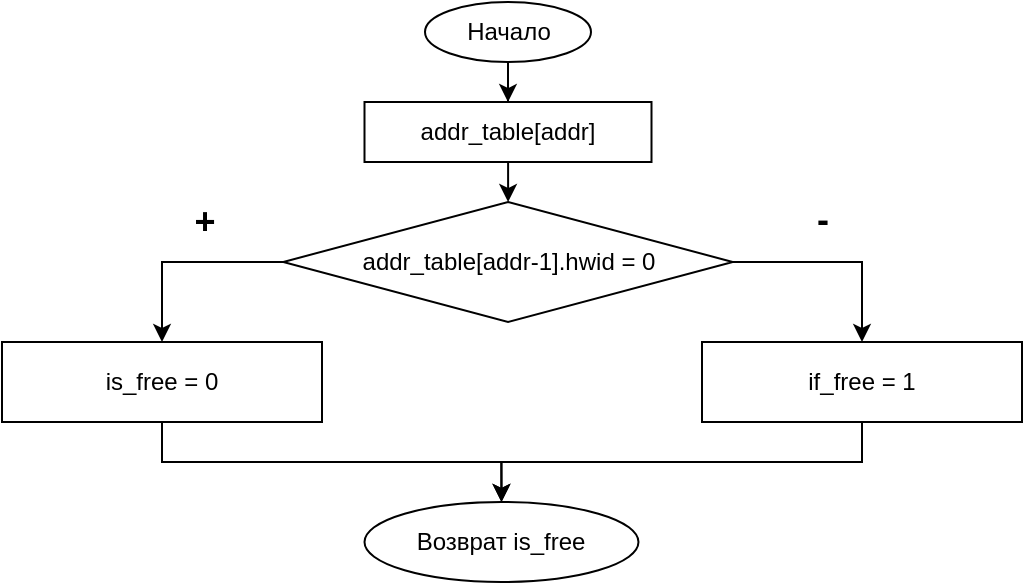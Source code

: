 <mxfile version="12.9.3" type="device" pages="6"><diagram id="I0Zs92jjgwodgcBn2Qhw" name="is_addr_free"><mxGraphModel dx="942" dy="642" grid="1" gridSize="10" guides="1" tooltips="1" connect="1" arrows="1" fold="1" page="1" pageScale="1" pageWidth="827" pageHeight="1169" math="0" shadow="0"><root><mxCell id="qi1s1kCx6a4yj6hLJswW-0"/><mxCell id="qi1s1kCx6a4yj6hLJswW-1" parent="qi1s1kCx6a4yj6hLJswW-0"/><mxCell id="n1TAJwH6c9UurlxxRJ5g-3" style="edgeStyle=orthogonalEdgeStyle;rounded=0;orthogonalLoop=1;jettySize=auto;html=1;entryX=0.5;entryY=0;entryDx=0;entryDy=0;" parent="qi1s1kCx6a4yj6hLJswW-1" source="n1TAJwH6c9UurlxxRJ5g-1" target="n1TAJwH6c9UurlxxRJ5g-2" edge="1"><mxGeometry relative="1" as="geometry"/></mxCell><mxCell id="n1TAJwH6c9UurlxxRJ5g-1" value="Начало" style="ellipse;whiteSpace=wrap;html=1;" parent="qi1s1kCx6a4yj6hLJswW-1" vertex="1"><mxGeometry x="341.5" y="70" width="83" height="30" as="geometry"/></mxCell><mxCell id="n1TAJwH6c9UurlxxRJ5g-6" style="edgeStyle=orthogonalEdgeStyle;rounded=0;orthogonalLoop=1;jettySize=auto;html=1;entryX=0.5;entryY=0;entryDx=0;entryDy=0;" parent="qi1s1kCx6a4yj6hLJswW-1" source="n1TAJwH6c9UurlxxRJ5g-2" target="n1TAJwH6c9UurlxxRJ5g-5" edge="1"><mxGeometry relative="1" as="geometry"/></mxCell><mxCell id="n1TAJwH6c9UurlxxRJ5g-2" value="addr_table[addr]" style="rounded=0;whiteSpace=wrap;html=1;" parent="qi1s1kCx6a4yj6hLJswW-1" vertex="1"><mxGeometry x="311.25" y="120" width="143.5" height="30" as="geometry"/></mxCell><mxCell id="n1TAJwH6c9UurlxxRJ5g-14" style="edgeStyle=orthogonalEdgeStyle;rounded=0;orthogonalLoop=1;jettySize=auto;html=1;" parent="qi1s1kCx6a4yj6hLJswW-1" source="n1TAJwH6c9UurlxxRJ5g-5" target="n1TAJwH6c9UurlxxRJ5g-10" edge="1"><mxGeometry relative="1" as="geometry"><Array as="points"><mxPoint x="210" y="200"/></Array></mxGeometry></mxCell><mxCell id="n1TAJwH6c9UurlxxRJ5g-19" value="+" style="text;html=1;align=center;verticalAlign=middle;resizable=0;points=[];labelBackgroundColor=#ffffff;fontStyle=1;fontSize=18;" parent="n1TAJwH6c9UurlxxRJ5g-14" vertex="1" connectable="0"><mxGeometry x="-0.093" y="-3" relative="1" as="geometry"><mxPoint x="5.2" y="-17" as="offset"/></mxGeometry></mxCell><mxCell id="n1TAJwH6c9UurlxxRJ5g-15" style="edgeStyle=orthogonalEdgeStyle;rounded=0;orthogonalLoop=1;jettySize=auto;html=1;entryX=0.5;entryY=0;entryDx=0;entryDy=0;" parent="qi1s1kCx6a4yj6hLJswW-1" source="n1TAJwH6c9UurlxxRJ5g-5" target="n1TAJwH6c9UurlxxRJ5g-13" edge="1"><mxGeometry relative="1" as="geometry"><Array as="points"><mxPoint x="560" y="200"/></Array></mxGeometry></mxCell><mxCell id="n1TAJwH6c9UurlxxRJ5g-5" value="addr_table[addr-1].hwid = 0" style="rhombus;whiteSpace=wrap;html=1;" parent="qi1s1kCx6a4yj6hLJswW-1" vertex="1"><mxGeometry x="270.63" y="170" width="224.75" height="60" as="geometry"/></mxCell><mxCell id="n1TAJwH6c9UurlxxRJ5g-17" style="edgeStyle=orthogonalEdgeStyle;rounded=0;orthogonalLoop=1;jettySize=auto;html=1;entryX=0.5;entryY=0;entryDx=0;entryDy=0;" parent="qi1s1kCx6a4yj6hLJswW-1" source="n1TAJwH6c9UurlxxRJ5g-10" target="n1TAJwH6c9UurlxxRJ5g-16" edge="1"><mxGeometry relative="1" as="geometry"><Array as="points"><mxPoint x="210" y="300"/><mxPoint x="380" y="300"/></Array></mxGeometry></mxCell><mxCell id="n1TAJwH6c9UurlxxRJ5g-10" value="is_free = 0" style="rounded=0;whiteSpace=wrap;html=1;" parent="qi1s1kCx6a4yj6hLJswW-1" vertex="1"><mxGeometry x="130" y="240" width="160" height="40" as="geometry"/></mxCell><mxCell id="n1TAJwH6c9UurlxxRJ5g-18" style="edgeStyle=orthogonalEdgeStyle;rounded=0;orthogonalLoop=1;jettySize=auto;html=1;entryX=0.5;entryY=0;entryDx=0;entryDy=0;" parent="qi1s1kCx6a4yj6hLJswW-1" source="n1TAJwH6c9UurlxxRJ5g-13" target="n1TAJwH6c9UurlxxRJ5g-16" edge="1"><mxGeometry relative="1" as="geometry"><Array as="points"><mxPoint x="560" y="300"/><mxPoint x="380" y="300"/></Array></mxGeometry></mxCell><mxCell id="n1TAJwH6c9UurlxxRJ5g-13" value="if_free = 1" style="rounded=0;whiteSpace=wrap;html=1;" parent="qi1s1kCx6a4yj6hLJswW-1" vertex="1"><mxGeometry x="480" y="240" width="160" height="40" as="geometry"/></mxCell><mxCell id="n1TAJwH6c9UurlxxRJ5g-16" value="Возврат is_free" style="ellipse;whiteSpace=wrap;html=1;" parent="qi1s1kCx6a4yj6hLJswW-1" vertex="1"><mxGeometry x="311.25" y="320" width="136.99" height="40" as="geometry"/></mxCell><mxCell id="n1TAJwH6c9UurlxxRJ5g-20" value="-" style="text;html=1;align=center;verticalAlign=middle;resizable=0;points=[];labelBackgroundColor=#ffffff;fontStyle=1;fontSize=18;" parent="qi1s1kCx6a4yj6hLJswW-1" vertex="1" connectable="0"><mxGeometry x="259.997" y="190.0" as="geometry"><mxPoint x="280.2" y="-11" as="offset"/></mxGeometry></mxCell></root></mxGraphModel></diagram><diagram id="HoTNohurk1bG-La5NRu8" name="find_free_addr"><mxGraphModel dx="1086" dy="1975" grid="1" gridSize="10" guides="1" tooltips="1" connect="1" arrows="1" fold="1" page="1" pageScale="1" pageWidth="827" pageHeight="1169" math="0" shadow="0"><root><mxCell id="7FkZAd7x0Jy0aqfrTUGb-0"/><mxCell id="7FkZAd7x0Jy0aqfrTUGb-1" parent="7FkZAd7x0Jy0aqfrTUGb-0"/><mxCell id="I7vnNEWJ-EDwGKwCtTuo-12" style="edgeStyle=orthogonalEdgeStyle;rounded=0;orthogonalLoop=1;jettySize=auto;html=1;entryX=0.5;entryY=0;entryDx=0;entryDy=0;startArrow=none;startFill=0;endArrow=classic;endFill=1;fontSize=18;" edge="1" parent="7FkZAd7x0Jy0aqfrTUGb-1" source="1SiW2csvoITBD8ijYyhE-1" target="I7vnNEWJ-EDwGKwCtTuo-11"><mxGeometry relative="1" as="geometry"/></mxCell><mxCell id="1SiW2csvoITBD8ijYyhE-1" value="Начало" style="ellipse;whiteSpace=wrap;html=1;" vertex="1" parent="7FkZAd7x0Jy0aqfrTUGb-1"><mxGeometry x="323" y="-100" width="120" height="40" as="geometry"/></mxCell><mxCell id="1SiW2csvoITBD8ijYyhE-4" style="edgeStyle=orthogonalEdgeStyle;rounded=0;orthogonalLoop=1;jettySize=auto;html=1;" edge="1" parent="7FkZAd7x0Jy0aqfrTUGb-1" source="1SiW2csvoITBD8ijYyhE-7" target="1SiW2csvoITBD8ijYyhE-9"><mxGeometry relative="1" as="geometry"><Array as="points"><mxPoint x="210" y="140"/></Array></mxGeometry></mxCell><mxCell id="1SiW2csvoITBD8ijYyhE-5" value="+" style="text;html=1;align=center;verticalAlign=middle;resizable=0;points=[];labelBackgroundColor=#ffffff;fontStyle=1;fontSize=18;" vertex="1" connectable="0" parent="1SiW2csvoITBD8ijYyhE-4"><mxGeometry x="-0.093" y="-3" relative="1" as="geometry"><mxPoint x="5.2" y="-17" as="offset"/></mxGeometry></mxCell><mxCell id="I7vnNEWJ-EDwGKwCtTuo-8" style="edgeStyle=orthogonalEdgeStyle;rounded=0;orthogonalLoop=1;jettySize=auto;html=1;endArrow=none;endFill=0;fontSize=18;" edge="1" parent="7FkZAd7x0Jy0aqfrTUGb-1" source="1SiW2csvoITBD8ijYyhE-7"><mxGeometry relative="1" as="geometry"><mxPoint x="370" y="260" as="targetPoint"/><Array as="points"><mxPoint x="550" y="140"/><mxPoint x="550" y="260"/></Array></mxGeometry></mxCell><mxCell id="1SiW2csvoITBD8ijYyhE-7" value="is_addr_free(i)" style="rhombus;whiteSpace=wrap;html=1;" vertex="1" parent="7FkZAd7x0Jy0aqfrTUGb-1"><mxGeometry x="270.63" y="110" width="224.75" height="60" as="geometry"/></mxCell><mxCell id="I7vnNEWJ-EDwGKwCtTuo-7" style="edgeStyle=orthogonalEdgeStyle;rounded=0;orthogonalLoop=1;jettySize=auto;html=1;exitX=0.5;exitY=1;exitDx=0;exitDy=0;fontSize=18;endArrow=none;endFill=0;" edge="1" parent="7FkZAd7x0Jy0aqfrTUGb-1" source="1SiW2csvoITBD8ijYyhE-9"><mxGeometry relative="1" as="geometry"><mxPoint x="380" y="260" as="targetPoint"/><Array as="points"><mxPoint x="211" y="260"/></Array></mxGeometry></mxCell><mxCell id="1SiW2csvoITBD8ijYyhE-9" value="free_addr = i" style="rounded=0;whiteSpace=wrap;html=1;" vertex="1" parent="7FkZAd7x0Jy0aqfrTUGb-1"><mxGeometry x="150.63" y="170" width="120" height="30" as="geometry"/></mxCell><mxCell id="1SiW2csvoITBD8ijYyhE-12" value="Возврат free_addr" style="ellipse;whiteSpace=wrap;html=1;" vertex="1" parent="7FkZAd7x0Jy0aqfrTUGb-1"><mxGeometry x="314.5" y="540" width="136.99" height="40" as="geometry"/></mxCell><mxCell id="1SiW2csvoITBD8ijYyhE-13" value="-" style="text;html=1;align=center;verticalAlign=middle;resizable=0;points=[];labelBackgroundColor=#ffffff;fontStyle=1;fontSize=18;" vertex="1" connectable="0" parent="7FkZAd7x0Jy0aqfrTUGb-1"><mxGeometry x="259.997" y="130.0" as="geometry"><mxPoint x="280.2" y="-11" as="offset"/></mxGeometry></mxCell><mxCell id="5cau7d1gYPrPGNG0qjW4-3" style="edgeStyle=orthogonalEdgeStyle;rounded=0;orthogonalLoop=1;jettySize=auto;html=1;exitX=0.5;exitY=1;exitDx=0;exitDy=0;entryX=0.5;entryY=0;entryDx=0;entryDy=0;fontSize=18;" edge="1" parent="7FkZAd7x0Jy0aqfrTUGb-1" source="1SiW2csvoITBD8ijYyhE-14" target="1SiW2csvoITBD8ijYyhE-7"><mxGeometry relative="1" as="geometry"/></mxCell><mxCell id="I7vnNEWJ-EDwGKwCtTuo-9" style="edgeStyle=orthogonalEdgeStyle;rounded=0;orthogonalLoop=1;jettySize=auto;html=1;exitX=0;exitY=0.5;exitDx=0;exitDy=0;endArrow=none;endFill=0;fontSize=18;startArrow=classicThin;startFill=1;" edge="1" parent="7FkZAd7x0Jy0aqfrTUGb-1" source="1SiW2csvoITBD8ijYyhE-14"><mxGeometry relative="1" as="geometry"><mxPoint x="380" y="260" as="targetPoint"/><Array as="points"><mxPoint x="120" y="50"/><mxPoint x="120" y="310"/><mxPoint x="380" y="310"/></Array></mxGeometry></mxCell><mxCell id="I7vnNEWJ-EDwGKwCtTuo-10" style="edgeStyle=orthogonalEdgeStyle;rounded=0;orthogonalLoop=1;jettySize=auto;html=1;entryX=0.5;entryY=0;entryDx=0;entryDy=0;startArrow=classicThin;startFill=1;endArrow=none;endFill=0;fontSize=18;" edge="1" parent="7FkZAd7x0Jy0aqfrTUGb-1" source="1SiW2csvoITBD8ijYyhE-14" target="I7vnNEWJ-EDwGKwCtTuo-2"><mxGeometry relative="1" as="geometry"><Array as="points"><mxPoint x="590" y="50"/><mxPoint x="590" y="370"/><mxPoint x="383" y="370"/></Array></mxGeometry></mxCell><mxCell id="1SiW2csvoITBD8ijYyhE-14" value="&lt;span style=&quot;font-size: 12px&quot;&gt;for i=1; i&amp;lt;кол-во адресов в таблице; i++&lt;/span&gt;" style="shape=hexagon;perimeter=hexagonPerimeter2;whiteSpace=wrap;html=1;fontSize=18;" vertex="1" parent="7FkZAd7x0Jy0aqfrTUGb-1"><mxGeometry x="230.63" y="30" width="304.74" height="40" as="geometry"/></mxCell><mxCell id="I7vnNEWJ-EDwGKwCtTuo-15" style="edgeStyle=orthogonalEdgeStyle;rounded=0;orthogonalLoop=1;jettySize=auto;html=1;startArrow=none;startFill=0;endArrow=classic;endFill=1;fontSize=18;entryX=0.5;entryY=0;entryDx=0;entryDy=0;" edge="1" parent="7FkZAd7x0Jy0aqfrTUGb-1" source="I7vnNEWJ-EDwGKwCtTuo-2" target="1SiW2csvoITBD8ijYyhE-12"><mxGeometry relative="1" as="geometry"><mxPoint x="570" y="500" as="targetPoint"/><Array as="points"><mxPoint x="560" y="430"/><mxPoint x="560" y="510"/><mxPoint x="383" y="510"/></Array></mxGeometry></mxCell><mxCell id="I7vnNEWJ-EDwGKwCtTuo-17" style="edgeStyle=orthogonalEdgeStyle;rounded=0;orthogonalLoop=1;jettySize=auto;html=1;entryX=0.5;entryY=0;entryDx=0;entryDy=0;startArrow=none;startFill=0;endArrow=classic;endFill=1;fontSize=18;" edge="1" parent="7FkZAd7x0Jy0aqfrTUGb-1" source="I7vnNEWJ-EDwGKwCtTuo-2" target="I7vnNEWJ-EDwGKwCtTuo-14"><mxGeometry relative="1" as="geometry"><Array as="points"><mxPoint x="211" y="430"/></Array></mxGeometry></mxCell><mxCell id="I7vnNEWJ-EDwGKwCtTuo-2" value="free_addr = 0" style="rhombus;whiteSpace=wrap;html=1;" vertex="1" parent="7FkZAd7x0Jy0aqfrTUGb-1"><mxGeometry x="270.63" y="400" width="224.75" height="60" as="geometry"/></mxCell><mxCell id="I7vnNEWJ-EDwGKwCtTuo-3" value="-" style="text;html=1;align=center;verticalAlign=middle;resizable=0;points=[];labelBackgroundColor=#ffffff;fontStyle=1;fontSize=18;" vertex="1" connectable="0" parent="7FkZAd7x0Jy0aqfrTUGb-1"><mxGeometry x="259.997" y="420.0" as="geometry"><mxPoint x="280.2" y="-11" as="offset"/></mxGeometry></mxCell><mxCell id="I7vnNEWJ-EDwGKwCtTuo-13" style="edgeStyle=orthogonalEdgeStyle;rounded=0;orthogonalLoop=1;jettySize=auto;html=1;entryX=0.5;entryY=0;entryDx=0;entryDy=0;startArrow=none;startFill=0;endArrow=classic;endFill=1;fontSize=18;" edge="1" parent="7FkZAd7x0Jy0aqfrTUGb-1" source="I7vnNEWJ-EDwGKwCtTuo-11" target="1SiW2csvoITBD8ijYyhE-14"><mxGeometry relative="1" as="geometry"/></mxCell><mxCell id="I7vnNEWJ-EDwGKwCtTuo-11" value="free_addr = 0" style="rounded=0;whiteSpace=wrap;html=1;" vertex="1" parent="7FkZAd7x0Jy0aqfrTUGb-1"><mxGeometry x="323" y="-30" width="120" height="30" as="geometry"/></mxCell><mxCell id="I7vnNEWJ-EDwGKwCtTuo-16" style="edgeStyle=orthogonalEdgeStyle;rounded=0;orthogonalLoop=1;jettySize=auto;html=1;entryX=0.5;entryY=0;entryDx=0;entryDy=0;startArrow=none;startFill=0;endArrow=classic;endFill=1;fontSize=18;" edge="1" parent="7FkZAd7x0Jy0aqfrTUGb-1" source="I7vnNEWJ-EDwGKwCtTuo-14" target="1SiW2csvoITBD8ijYyhE-12"><mxGeometry relative="1" as="geometry"><Array as="points"><mxPoint x="211" y="510"/><mxPoint x="383" y="510"/></Array></mxGeometry></mxCell><mxCell id="I7vnNEWJ-EDwGKwCtTuo-14" value="master_status = ERROR" style="rounded=0;whiteSpace=wrap;html=1;" vertex="1" parent="7FkZAd7x0Jy0aqfrTUGb-1"><mxGeometry x="150.63" y="460" width="120" height="30" as="geometry"/></mxCell><mxCell id="I7vnNEWJ-EDwGKwCtTuo-18" value="+" style="text;html=1;align=center;verticalAlign=middle;resizable=0;points=[];labelBackgroundColor=#ffffff;fontStyle=1;fontSize=18;" vertex="1" connectable="0" parent="7FkZAd7x0Jy0aqfrTUGb-1"><mxGeometry x="-50.003" y="420.0" as="geometry"><mxPoint x="280.2" y="-11" as="offset"/></mxGeometry></mxCell></root></mxGraphModel></diagram><diagram id="NH-KZ6RcdkwKlxgd3a0N" name="add_addr"><mxGraphModel dx="621" dy="461" grid="1" gridSize="10" guides="1" tooltips="1" connect="1" arrows="1" fold="1" page="1" pageScale="1" pageWidth="827" pageHeight="1169" math="0" shadow="0"><root><mxCell id="GGoJlsJQMYdxdpXil2Gh-0"/><mxCell id="GGoJlsJQMYdxdpXil2Gh-1" parent="GGoJlsJQMYdxdpXil2Gh-0"/><mxCell id="J0VKxlidhejSDWRNtkTR-0" style="edgeStyle=orthogonalEdgeStyle;rounded=0;orthogonalLoop=1;jettySize=auto;html=1;startArrow=none;startFill=0;endArrow=classic;endFill=1;fontSize=18;" edge="1" parent="GGoJlsJQMYdxdpXil2Gh-1" source="TIVtR2FldY4Fb68qMoDH-1" target="fDmdim7z_fOt7kJHJ99g-1"><mxGeometry relative="1" as="geometry"/></mxCell><mxCell id="TIVtR2FldY4Fb68qMoDH-1" value="Начало" style="ellipse;whiteSpace=wrap;html=1;" vertex="1" parent="GGoJlsJQMYdxdpXil2Gh-1"><mxGeometry x="341.5" y="120" width="83" height="30" as="geometry"/></mxCell><mxCell id="TIVtR2FldY4Fb68qMoDH-12" value="Выход" style="ellipse;whiteSpace=wrap;html=1;" vertex="1" parent="GGoJlsJQMYdxdpXil2Gh-1"><mxGeometry x="338.88" y="220" width="88.24" height="30" as="geometry"/></mxCell><mxCell id="BqnHHI5K12aYGGdaN-6P-1" style="edgeStyle=orthogonalEdgeStyle;rounded=0;orthogonalLoop=1;jettySize=auto;html=1;entryX=0.5;entryY=0;entryDx=0;entryDy=0;startArrow=none;startFill=0;endArrow=classic;endFill=1;fontSize=18;" edge="1" parent="GGoJlsJQMYdxdpXil2Gh-1" source="fDmdim7z_fOt7kJHJ99g-1" target="TIVtR2FldY4Fb68qMoDH-12"><mxGeometry relative="1" as="geometry"/></mxCell><mxCell id="fDmdim7z_fOt7kJHJ99g-1" value="&lt;font style=&quot;font-size: 12px&quot;&gt;addr_table[addr].hwid = hwid&lt;/font&gt;" style="rounded=0;whiteSpace=wrap;html=1;fillColor=none;fontSize=18;" vertex="1" parent="GGoJlsJQMYdxdpXil2Gh-1"><mxGeometry x="281.5" y="170" width="203" height="30" as="geometry"/></mxCell></root></mxGraphModel></diagram><diagram id="HZdFTvtQ6TQmFonohSaB" name="rm_addr"><mxGraphModel dx="621" dy="461" grid="1" gridSize="10" guides="1" tooltips="1" connect="1" arrows="1" fold="1" page="1" pageScale="1" pageWidth="827" pageHeight="1169" math="0" shadow="0"><root><mxCell id="RyxqZEBG5P8O30g54LEo-0"/><mxCell id="RyxqZEBG5P8O30g54LEo-1" parent="RyxqZEBG5P8O30g54LEo-0"/><mxCell id="dhmJx_YcHUZGSHPhfTT6-10" style="edgeStyle=orthogonalEdgeStyle;rounded=0;orthogonalLoop=1;jettySize=auto;html=1;startArrow=none;startFill=0;endArrow=classic;endFill=1;fontSize=18;" edge="1" parent="RyxqZEBG5P8O30g54LEo-1" source="dhmJx_YcHUZGSHPhfTT6-11" target="dhmJx_YcHUZGSHPhfTT6-14"><mxGeometry relative="1" as="geometry"/></mxCell><mxCell id="dhmJx_YcHUZGSHPhfTT6-11" value="Начало" style="ellipse;whiteSpace=wrap;html=1;" vertex="1" parent="RyxqZEBG5P8O30g54LEo-1"><mxGeometry x="361.5" y="40" width="83" height="30" as="geometry"/></mxCell><mxCell id="dhmJx_YcHUZGSHPhfTT6-12" value="Выход" style="ellipse;whiteSpace=wrap;html=1;" vertex="1" parent="RyxqZEBG5P8O30g54LEo-1"><mxGeometry x="358.88" y="140" width="88.24" height="30" as="geometry"/></mxCell><mxCell id="dhmJx_YcHUZGSHPhfTT6-13" style="edgeStyle=orthogonalEdgeStyle;rounded=0;orthogonalLoop=1;jettySize=auto;html=1;entryX=0.5;entryY=0;entryDx=0;entryDy=0;startArrow=none;startFill=0;endArrow=classic;endFill=1;fontSize=18;" edge="1" parent="RyxqZEBG5P8O30g54LEo-1" source="dhmJx_YcHUZGSHPhfTT6-14" target="dhmJx_YcHUZGSHPhfTT6-12"><mxGeometry relative="1" as="geometry"/></mxCell><mxCell id="dhmJx_YcHUZGSHPhfTT6-14" value="&lt;font style=&quot;font-size: 12px&quot;&gt;addr_table[addr].hwid = 0&lt;/font&gt;" style="rounded=0;whiteSpace=wrap;html=1;fillColor=none;fontSize=18;" vertex="1" parent="RyxqZEBG5P8O30g54LEo-1"><mxGeometry x="301.5" y="90" width="203" height="30" as="geometry"/></mxCell></root></mxGraphModel></diagram><diagram id="NHe52UI8qE4qnHoJLC3M" name="init_addr_table"><mxGraphModel dx="942" dy="1811" grid="1" gridSize="10" guides="1" tooltips="1" connect="1" arrows="1" fold="1" page="1" pageScale="1" pageWidth="827" pageHeight="1169" math="0" shadow="0"><root><mxCell id="-6Ru_L_At8EMuWdYbeCw-0"/><mxCell id="-6Ru_L_At8EMuWdYbeCw-1" parent="-6Ru_L_At8EMuWdYbeCw-0"/><mxCell id="jyUF1gC0TVDff-VGZ-Xv-1" value="Начало" style="ellipse;whiteSpace=wrap;html=1;" parent="-6Ru_L_At8EMuWdYbeCw-1" vertex="1"><mxGeometry x="323" y="-30" width="120" height="30" as="geometry"/></mxCell><mxCell id="jyUF1gC0TVDff-VGZ-Xv-10" style="edgeStyle=orthogonalEdgeStyle;rounded=0;orthogonalLoop=1;jettySize=auto;html=1;exitX=0.5;exitY=1;exitDx=0;exitDy=0;entryX=0.5;entryY=0;entryDx=0;entryDy=0;fontSize=18;" parent="-6Ru_L_At8EMuWdYbeCw-1" source="jyUF1gC0TVDff-VGZ-Xv-13" edge="1"><mxGeometry relative="1" as="geometry"><mxPoint x="383.005" y="110" as="targetPoint"/></mxGeometry></mxCell><mxCell id="hppdysyO9zrJknx5FFlF-5" style="edgeStyle=orthogonalEdgeStyle;rounded=0;orthogonalLoop=1;jettySize=auto;html=1;entryX=0.5;entryY=0;entryDx=0;entryDy=0;startArrow=none;startFill=0;endArrow=classic;endFill=1;fontSize=18;" parent="-6Ru_L_At8EMuWdYbeCw-1" source="jyUF1gC0TVDff-VGZ-Xv-13" target="hppdysyO9zrJknx5FFlF-4" edge="1"><mxGeometry relative="1" as="geometry"><Array as="points"><mxPoint x="560" y="50"/><mxPoint x="560" y="240"/><mxPoint x="383" y="240"/></Array></mxGeometry></mxCell><mxCell id="jyUF1gC0TVDff-VGZ-Xv-13" value="&lt;span style=&quot;font-size: 12px&quot;&gt;for i=0; i&amp;lt;кол-во адресов в таблице; i++&lt;/span&gt;" style="shape=hexagon;perimeter=hexagonPerimeter2;whiteSpace=wrap;html=1;fontSize=18;" parent="-6Ru_L_At8EMuWdYbeCw-1" vertex="1"><mxGeometry x="230.63" y="30" width="304.74" height="40" as="geometry"/></mxCell><mxCell id="jyUF1gC0TVDff-VGZ-Xv-18" style="edgeStyle=orthogonalEdgeStyle;rounded=0;orthogonalLoop=1;jettySize=auto;html=1;entryX=0.5;entryY=0;entryDx=0;entryDy=0;startArrow=none;startFill=0;endArrow=classic;endFill=1;fontSize=18;" parent="-6Ru_L_At8EMuWdYbeCw-1" target="jyUF1gC0TVDff-VGZ-Xv-13" edge="1"><mxGeometry relative="1" as="geometry"><mxPoint x="383" as="sourcePoint"/></mxGeometry></mxCell><mxCell id="hppdysyO9zrJknx5FFlF-2" style="edgeStyle=orthogonalEdgeStyle;rounded=0;orthogonalLoop=1;jettySize=auto;html=1;startArrow=none;startFill=0;endArrow=classic;endFill=1;fontSize=18;" parent="-6Ru_L_At8EMuWdYbeCw-1" source="hppdysyO9zrJknx5FFlF-0" target="hppdysyO9zrJknx5FFlF-1" edge="1"><mxGeometry relative="1" as="geometry"/></mxCell><mxCell id="hppdysyO9zrJknx5FFlF-0" value="&lt;font style=&quot;font-size: 12px&quot;&gt;addr_table[i].can_addr = i&lt;/font&gt;" style="rounded=0;whiteSpace=wrap;html=1;fillColor=none;fontSize=18;" parent="-6Ru_L_At8EMuWdYbeCw-1" vertex="1"><mxGeometry x="306.5" y="110" width="153" height="30" as="geometry"/></mxCell><mxCell id="hppdysyO9zrJknx5FFlF-3" style="edgeStyle=orthogonalEdgeStyle;rounded=0;orthogonalLoop=1;jettySize=auto;html=1;entryX=0;entryY=0.5;entryDx=0;entryDy=0;startArrow=none;startFill=0;endArrow=classic;endFill=1;fontSize=18;" parent="-6Ru_L_At8EMuWdYbeCw-1" source="hppdysyO9zrJknx5FFlF-1" target="jyUF1gC0TVDff-VGZ-Xv-13" edge="1"><mxGeometry relative="1" as="geometry"><Array as="points"><mxPoint x="383" y="230"/><mxPoint x="211" y="230"/><mxPoint x="211" y="50"/></Array></mxGeometry></mxCell><mxCell id="hppdysyO9zrJknx5FFlF-1" value="&lt;font style=&quot;font-size: 12px&quot;&gt;addr_table[i].hwid= 0&lt;/font&gt;" style="rounded=0;whiteSpace=wrap;html=1;fillColor=none;fontSize=18;" parent="-6Ru_L_At8EMuWdYbeCw-1" vertex="1"><mxGeometry x="306.5" y="160" width="153" height="30" as="geometry"/></mxCell><mxCell id="hppdysyO9zrJknx5FFlF-7" style="edgeStyle=orthogonalEdgeStyle;rounded=0;orthogonalLoop=1;jettySize=auto;html=1;entryX=0.5;entryY=0;entryDx=0;entryDy=0;startArrow=none;startFill=0;endArrow=classic;endFill=1;fontSize=18;" parent="-6Ru_L_At8EMuWdYbeCw-1" source="hppdysyO9zrJknx5FFlF-4" target="hppdysyO9zrJknx5FFlF-6" edge="1"><mxGeometry relative="1" as="geometry"/></mxCell><mxCell id="hppdysyO9zrJknx5FFlF-4" value="&lt;font style=&quot;font-size: 12px&quot;&gt;addr_table[0].hwid= master_hwid&lt;/font&gt;" style="rounded=0;whiteSpace=wrap;html=1;fillColor=none;fontSize=18;" parent="-6Ru_L_At8EMuWdYbeCw-1" vertex="1"><mxGeometry x="287.25" y="260" width="191.49" height="30" as="geometry"/></mxCell><mxCell id="hppdysyO9zrJknx5FFlF-6" value="Выход" style="ellipse;whiteSpace=wrap;html=1;" parent="-6Ru_L_At8EMuWdYbeCw-1" vertex="1"><mxGeometry x="323" y="320" width="120" height="30" as="geometry"/></mxCell></root></mxGraphModel></diagram><diagram id="vwhh9FnMIrnE1zkffU-3" name="Page-6"><mxGraphModel dx="942" dy="642" grid="1" gridSize="10" guides="1" tooltips="1" connect="1" arrows="1" fold="1" page="1" pageScale="1" pageWidth="827" pageHeight="1169" math="0" shadow="0"><root><mxCell id="Wm4ibSF-eNjONHXiF0ho-0"/><mxCell id="Wm4ibSF-eNjONHXiF0ho-1" parent="Wm4ibSF-eNjONHXiF0ho-0"/><mxCell id="Wm4ibSF-eNjONHXiF0ho-5" style="edgeStyle=orthogonalEdgeStyle;rounded=0;orthogonalLoop=1;jettySize=auto;html=1;exitX=0.5;exitY=1;exitDx=0;exitDy=0;entryX=0.5;entryY=0;entryDx=0;entryDy=0;" parent="Wm4ibSF-eNjONHXiF0ho-1" source="Wm4ibSF-eNjONHXiF0ho-3" target="Wm4ibSF-eNjONHXiF0ho-4" edge="1"><mxGeometry relative="1" as="geometry"/></mxCell><mxCell id="Wm4ibSF-eNjONHXiF0ho-3" value="Начало&amp;nbsp;" style="rounded=1;whiteSpace=wrap;html=1;arcSize=50;" parent="Wm4ibSF-eNjONHXiF0ho-1" vertex="1"><mxGeometry x="354" y="110" width="120" height="30" as="geometry"/></mxCell><mxCell id="Wm4ibSF-eNjONHXiF0ho-4" value="" style="rounded=0;whiteSpace=wrap;html=1;" parent="Wm4ibSF-eNjONHXiF0ho-1" vertex="1"><mxGeometry x="354" y="160" width="120" height="60" as="geometry"/></mxCell></root></mxGraphModel></diagram></mxfile>